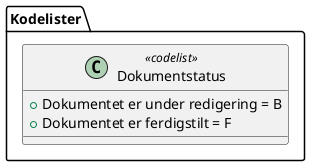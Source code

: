@startuml
class Kodelister.Dokumentstatus <<codelist>> {
  +Dokumentet er under redigering = B
  +Dokumentet er ferdigstilt = F
}
@enduml

